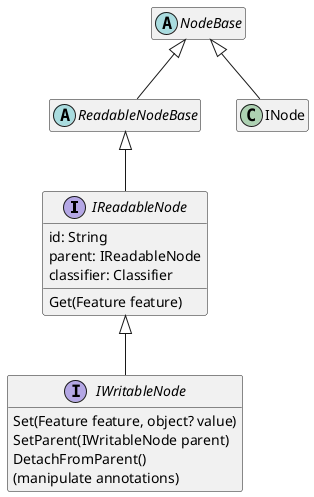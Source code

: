 @startuml
hide empty members

interface IReadableNode {
    id: String
    parent: IReadableNode
    classifier: Classifier
    Get(Feature feature)
}

interface IWritableNode {
    Set(Feature feature, object? value)
    SetParent(IWritableNode parent)
    DetachFromParent()
    {method} (manipulate annotations)
}

IReadableNode <|-- IWritableNode

abstract class ReadableNodeBase
ReadableNodeBase <|-- IReadableNode

abstract class NodeBase
NodeBase <|-- ReadableNodeBase
NodeBase <|-- INode


@enduml
